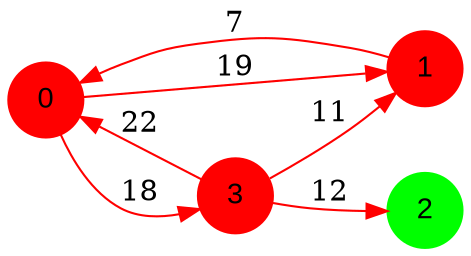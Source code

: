 digraph graphe {
rankdir = LR;
edge [color=red];
0 [fontname="Arial", shape = circle, color=red, style=filled];
1 [fontname="Arial", shape = circle, color=red, style=filled];
2 [fontname="Arial", shape = circle, color=green, style=filled];
3 [fontname="Arial", shape = circle, color=red, style=filled];
	0 -> 1 [label = "19"];
	0 -> 3 [label = "18"];
	1 -> 0 [label = "7"];
	3 -> 0 [label = "22"];
	3 -> 1 [label = "11"];
	3 -> 2 [label = "12"];
}